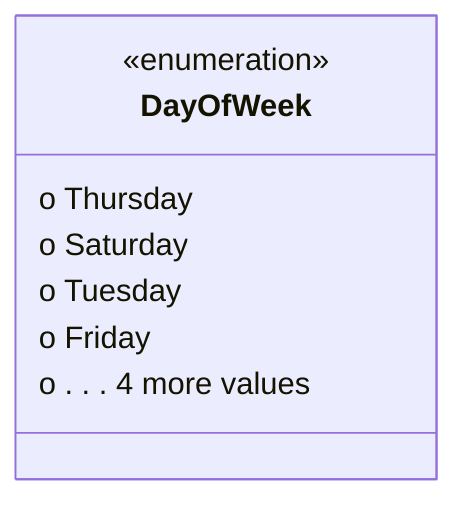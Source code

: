 classDiagram
  class DayOfWeek {
<<enumeration>>
  o Thursday
  o Saturday
  o Tuesday
  o Friday
  o . . . 4 more values
 }